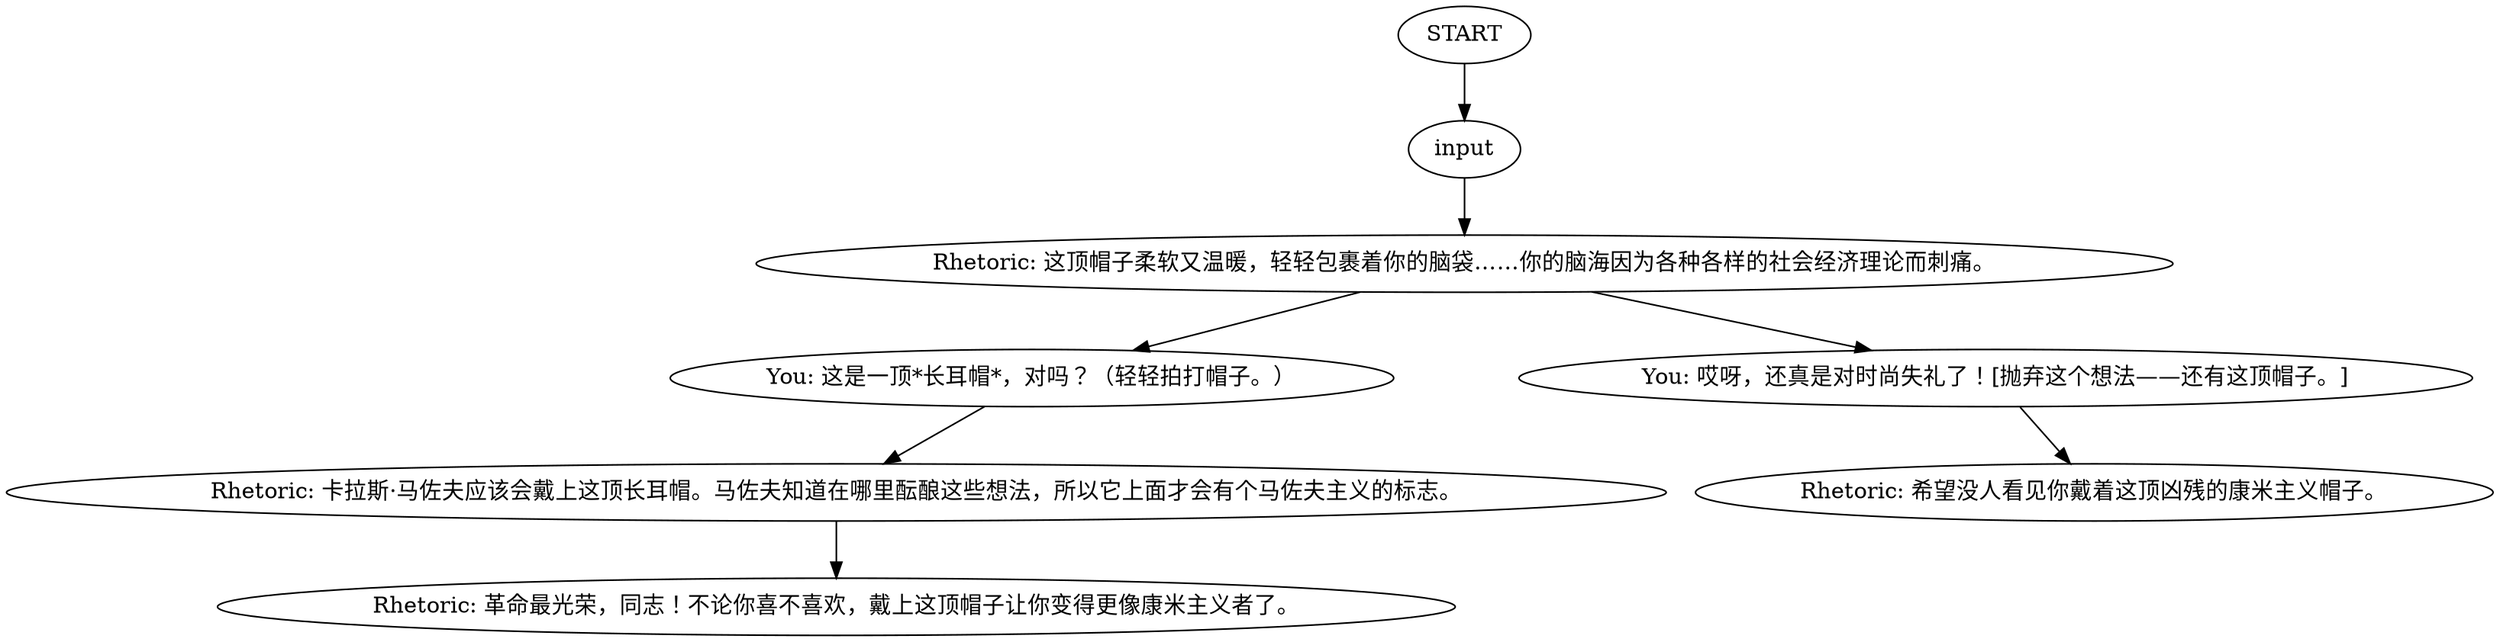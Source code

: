 # LAIR ORB / wearing revolutionary hat
# Putting the hat on gives a one time +1 to Mazovian Socio-Economics, you communist failure.
# ==================================================
digraph G {
	  0 [label="START"];
	  1 [label="input"];
	  2 [label="You: 这是一顶*长耳帽*，对吗？（轻轻拍打帽子。）"];
	  3 [label="Rhetoric: 卡拉斯·马佐夫应该会戴上这顶长耳帽。马佐夫知道在哪里酝酿这些想法，所以它上面才会有个马佐夫主义的标志。"];
	  4 [label="Rhetoric: 革命最光荣，同志！不论你喜不喜欢，戴上这顶帽子让你变得更像康米主义者了。"];
	  5 [label="Rhetoric: 这顶帽子柔软又温暖，轻轻包裹着你的脑袋……你的脑海因为各种各样的社会经济理论而刺痛。"];
	  7 [label="You: 哎呀，还真是对时尚失礼了！[抛弃这个想法——还有这顶帽子。]"];
	  8 [label="Rhetoric: 希望没人看见你戴着这顶凶残的康米主义帽子。"];
	  0 -> 1
	  1 -> 5
	  2 -> 3
	  3 -> 4
	  5 -> 2
	  5 -> 7
	  7 -> 8
}

